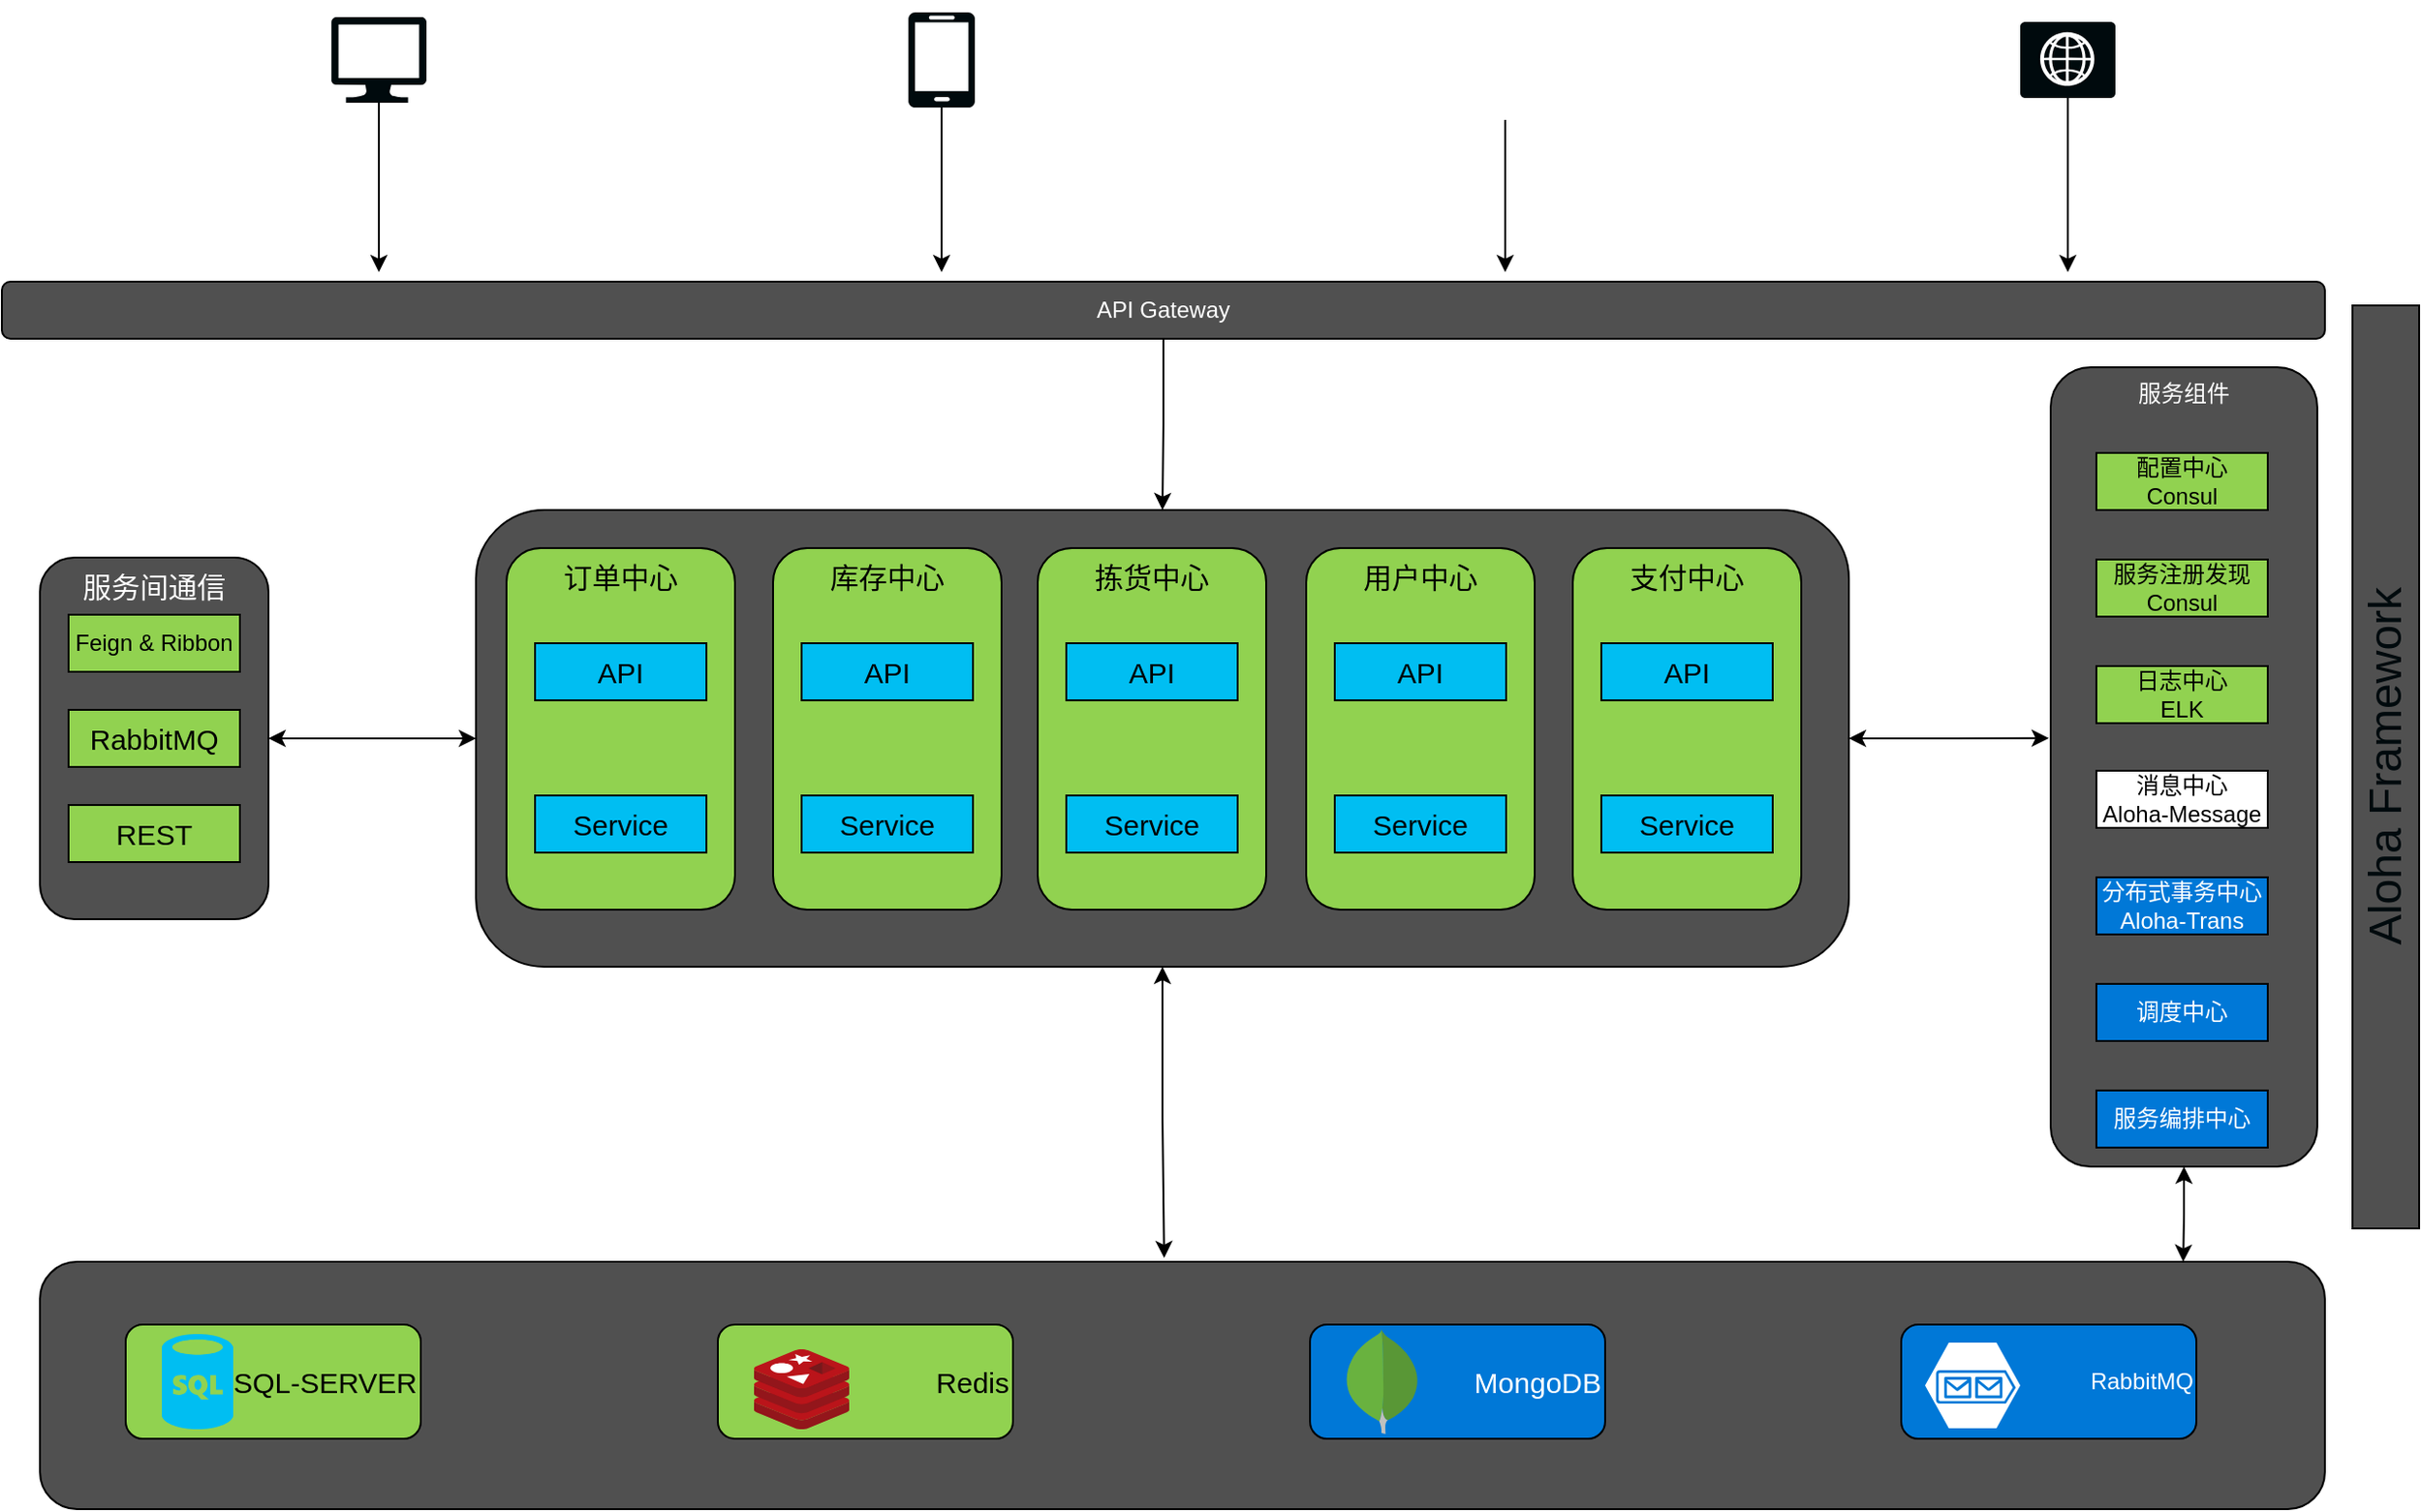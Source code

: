 <mxfile version="10.6.3" type="github"><diagram id="vjZcnNhIRQ-DqEdGVBbq" name="Page-1"><mxGraphModel dx="1640" dy="841" grid="1" gridSize="10" guides="1" tooltips="1" connect="1" arrows="1" fold="1" page="1" pageScale="1" pageWidth="850" pageHeight="1100" math="0" shadow="0"><root><mxCell id="0"/><mxCell id="1" parent="0"/><mxCell id="BeCCPYZEJHWpCmHRxL4g-48" style="edgeStyle=orthogonalEdgeStyle;rounded=0;orthogonalLoop=1;jettySize=auto;html=1;entryX=1;entryY=0.5;entryDx=0;entryDy=0;startArrow=classic;startFill=1;fontSize=15;" parent="1" source="BeCCPYZEJHWpCmHRxL4g-45" target="BeCCPYZEJHWpCmHRxL4g-16" edge="1"><mxGeometry relative="1" as="geometry"/></mxCell><mxCell id="BeCCPYZEJHWpCmHRxL4g-62" style="edgeStyle=orthogonalEdgeStyle;rounded=0;orthogonalLoop=1;jettySize=auto;html=1;entryX=-0.007;entryY=0.464;entryDx=0;entryDy=0;entryPerimeter=0;startArrow=classic;startFill=1;" parent="1" source="BeCCPYZEJHWpCmHRxL4g-45" target="BeCCPYZEJHWpCmHRxL4g-42" edge="1"><mxGeometry relative="1" as="geometry"/></mxCell><mxCell id="BeCCPYZEJHWpCmHRxL4g-75" style="edgeStyle=orthogonalEdgeStyle;rounded=0;orthogonalLoop=1;jettySize=auto;html=1;entryX=0.492;entryY=-0.015;entryDx=0;entryDy=0;entryPerimeter=0;startArrow=classic;startFill=1;fontSize=15;" parent="1" source="BeCCPYZEJHWpCmHRxL4g-45" target="BeCCPYZEJHWpCmHRxL4g-63" edge="1"><mxGeometry relative="1" as="geometry"/></mxCell><mxCell id="BeCCPYZEJHWpCmHRxL4g-45" value="" style="rounded=1;whiteSpace=wrap;html=1;fillColor=#505050;fontColor=#FFFFFF;fontSize=15;" parent="1" vertex="1"><mxGeometry x="289" y="345" width="721" height="240" as="geometry"/></mxCell><mxCell id="BeCCPYZEJHWpCmHRxL4g-50" style="edgeStyle=orthogonalEdgeStyle;rounded=0;orthogonalLoop=1;jettySize=auto;html=1;startArrow=none;startFill=0;" parent="1" source="BeCCPYZEJHWpCmHRxL4g-3" edge="1"><mxGeometry relative="1" as="geometry"><mxPoint x="238" y="220" as="targetPoint"/></mxGeometry></mxCell><mxCell id="BeCCPYZEJHWpCmHRxL4g-3" value="" style="verticalLabelPosition=bottom;html=1;verticalAlign=top;align=center;strokeColor=none;fillColor=#000A0D;shape=mxgraph.azure.computer;shadow=0;" parent="1" vertex="1"><mxGeometry x="213" y="86" width="50" height="45" as="geometry"/></mxCell><mxCell id="BeCCPYZEJHWpCmHRxL4g-51" style="edgeStyle=orthogonalEdgeStyle;rounded=0;orthogonalLoop=1;jettySize=auto;html=1;startArrow=none;startFill=0;" parent="1" source="BeCCPYZEJHWpCmHRxL4g-4" edge="1"><mxGeometry relative="1" as="geometry"><mxPoint x="533.5" y="220" as="targetPoint"/></mxGeometry></mxCell><mxCell id="BeCCPYZEJHWpCmHRxL4g-4" value="" style="verticalLabelPosition=bottom;html=1;verticalAlign=top;align=center;strokeColor=none;fillColor=#000A0D;shape=mxgraph.azure.mobile;shadow=0;" parent="1" vertex="1"><mxGeometry x="516" y="83.5" width="35" height="50" as="geometry"/></mxCell><mxCell id="BeCCPYZEJHWpCmHRxL4g-55" style="edgeStyle=orthogonalEdgeStyle;rounded=0;orthogonalLoop=1;jettySize=auto;html=1;startArrow=none;startFill=0;" parent="1" source="BeCCPYZEJHWpCmHRxL4g-7" edge="1"><mxGeometry relative="1" as="geometry"><mxPoint x="829.5" y="220" as="targetPoint"/></mxGeometry></mxCell><mxCell id="BeCCPYZEJHWpCmHRxL4g-7" value="" style="shape=image;html=1;verticalAlign=top;verticalLabelPosition=bottom;labelBackgroundColor=#ffffff;imageAspect=0;aspect=fixed;image=https://cdn0.iconfinder.com/data/icons/picons-social/57/66-wechat-128.png;shadow=0;" parent="1" vertex="1"><mxGeometry x="798" y="77" width="63" height="63" as="geometry"/></mxCell><mxCell id="BeCCPYZEJHWpCmHRxL4g-54" style="edgeStyle=orthogonalEdgeStyle;rounded=0;orthogonalLoop=1;jettySize=auto;html=1;startArrow=none;startFill=0;" parent="1" source="BeCCPYZEJHWpCmHRxL4g-9" edge="1"><mxGeometry relative="1" as="geometry"><mxPoint x="1125" y="220" as="targetPoint"/></mxGeometry></mxCell><mxCell id="BeCCPYZEJHWpCmHRxL4g-9" value="" style="verticalLabelPosition=bottom;html=1;verticalAlign=top;align=center;strokeColor=none;fillColor=#000A0D;shape=mxgraph.azure.web_role;shadow=0;" parent="1" vertex="1"><mxGeometry x="1100" y="88.5" width="50" height="40" as="geometry"/></mxCell><mxCell id="BeCCPYZEJHWpCmHRxL4g-56" style="edgeStyle=orthogonalEdgeStyle;rounded=0;orthogonalLoop=1;jettySize=auto;html=1;startArrow=none;startFill=0;" parent="1" source="BeCCPYZEJHWpCmHRxL4g-10" target="BeCCPYZEJHWpCmHRxL4g-45" edge="1"><mxGeometry relative="1" as="geometry"/></mxCell><mxCell id="BeCCPYZEJHWpCmHRxL4g-10" value="API Gateway" style="rounded=1;whiteSpace=wrap;html=1;fillColor=#505050;fontColor=#FFFFFF;" parent="1" vertex="1"><mxGeometry x="40" y="225" width="1220" height="30" as="geometry"/></mxCell><mxCell id="BeCCPYZEJHWpCmHRxL4g-16" value="服务间通信" style="rounded=1;whiteSpace=wrap;html=1;fillColor=#505050;horizontal=1;verticalAlign=top;fontColor=#FFFFFF;fontSize=15;" parent="1" vertex="1"><mxGeometry x="60" y="370" width="120" height="190" as="geometry"/></mxCell><mxCell id="BeCCPYZEJHWpCmHRxL4g-17" value="Feign &amp;amp; Ribbon" style="rounded=0;whiteSpace=wrap;html=1;fillColor=#91D250;fontSize=12;" parent="1" vertex="1"><mxGeometry x="75" y="400" width="90" height="30" as="geometry"/></mxCell><mxCell id="BeCCPYZEJHWpCmHRxL4g-18" value="RabbitMQ" style="rounded=0;whiteSpace=wrap;html=1;fillColor=#91D250;fontSize=15;" parent="1" vertex="1"><mxGeometry x="75" y="450" width="90" height="30" as="geometry"/></mxCell><mxCell id="BeCCPYZEJHWpCmHRxL4g-19" value="REST" style="rounded=0;whiteSpace=wrap;html=1;fillColor=#91D250;fontSize=15;" parent="1" vertex="1"><mxGeometry x="75" y="500" width="90" height="30" as="geometry"/></mxCell><mxCell id="BeCCPYZEJHWpCmHRxL4g-20" value="订单中心" style="rounded=1;whiteSpace=wrap;html=1;fillColor=#91D250;horizontal=1;verticalAlign=top;fontSize=15;" parent="1" vertex="1"><mxGeometry x="305" y="365" width="120" height="190" as="geometry"/></mxCell><mxCell id="BeCCPYZEJHWpCmHRxL4g-21" value="API" style="rounded=0;whiteSpace=wrap;html=1;fillColor=#00BEF2;fontSize=15;" parent="1" vertex="1"><mxGeometry x="320" y="415" width="90" height="30" as="geometry"/></mxCell><mxCell id="BeCCPYZEJHWpCmHRxL4g-22" value="Service" style="rounded=0;whiteSpace=wrap;html=1;fillColor=#00BEF2;fontSize=15;" parent="1" vertex="1"><mxGeometry x="320" y="495" width="90" height="30" as="geometry"/></mxCell><mxCell id="BeCCPYZEJHWpCmHRxL4g-26" value="库存中心" style="rounded=1;whiteSpace=wrap;html=1;fillColor=#91D250;horizontal=1;verticalAlign=top;fontSize=15;" parent="1" vertex="1"><mxGeometry x="445" y="365" width="120" height="190" as="geometry"/></mxCell><mxCell id="BeCCPYZEJHWpCmHRxL4g-27" value="API" style="rounded=0;whiteSpace=wrap;html=1;fillColor=#00BEF2;fontSize=15;" parent="1" vertex="1"><mxGeometry x="460" y="415" width="90" height="30" as="geometry"/></mxCell><mxCell id="BeCCPYZEJHWpCmHRxL4g-28" value="Service" style="rounded=0;whiteSpace=wrap;html=1;fillColor=#00BEF2;fontSize=15;" parent="1" vertex="1"><mxGeometry x="460" y="495" width="90" height="30" as="geometry"/></mxCell><mxCell id="BeCCPYZEJHWpCmHRxL4g-29" value="拣货中心" style="rounded=1;whiteSpace=wrap;html=1;fillColor=#91D250;horizontal=1;verticalAlign=top;fontSize=15;" parent="1" vertex="1"><mxGeometry x="584" y="365" width="120" height="190" as="geometry"/></mxCell><mxCell id="BeCCPYZEJHWpCmHRxL4g-30" value="API" style="rounded=0;whiteSpace=wrap;html=1;fillColor=#00BEF2;fontSize=15;" parent="1" vertex="1"><mxGeometry x="599" y="415" width="90" height="30" as="geometry"/></mxCell><mxCell id="BeCCPYZEJHWpCmHRxL4g-31" value="Service" style="rounded=0;whiteSpace=wrap;html=1;fillColor=#00BEF2;fontSize=15;" parent="1" vertex="1"><mxGeometry x="599" y="495" width="90" height="30" as="geometry"/></mxCell><mxCell id="BeCCPYZEJHWpCmHRxL4g-32" value="用户中心" style="rounded=1;whiteSpace=wrap;html=1;fillColor=#91D250;horizontal=1;verticalAlign=top;fontSize=15;" parent="1" vertex="1"><mxGeometry x="725" y="365" width="120" height="190" as="geometry"/></mxCell><mxCell id="BeCCPYZEJHWpCmHRxL4g-33" value="API" style="rounded=0;whiteSpace=wrap;html=1;fillColor=#00BEF2;fontSize=15;" parent="1" vertex="1"><mxGeometry x="740" y="415" width="90" height="30" as="geometry"/></mxCell><mxCell id="BeCCPYZEJHWpCmHRxL4g-34" value="Service" style="rounded=0;whiteSpace=wrap;html=1;fillColor=#00BEF2;fontSize=15;" parent="1" vertex="1"><mxGeometry x="740" y="495" width="90" height="30" as="geometry"/></mxCell><mxCell id="BeCCPYZEJHWpCmHRxL4g-35" value="支付中心" style="rounded=1;whiteSpace=wrap;html=1;fillColor=#91D250;horizontal=1;verticalAlign=top;fontSize=15;" parent="1" vertex="1"><mxGeometry x="865" y="365" width="120" height="190" as="geometry"/></mxCell><mxCell id="BeCCPYZEJHWpCmHRxL4g-36" value="API" style="rounded=0;whiteSpace=wrap;html=1;fillColor=#00BEF2;fontSize=15;" parent="1" vertex="1"><mxGeometry x="880" y="415" width="90" height="30" as="geometry"/></mxCell><mxCell id="BeCCPYZEJHWpCmHRxL4g-37" value="Service" style="rounded=0;whiteSpace=wrap;html=1;fillColor=#00BEF2;fontSize=15;" parent="1" vertex="1"><mxGeometry x="880" y="495" width="90" height="30" as="geometry"/></mxCell><mxCell id="BeCCPYZEJHWpCmHRxL4g-74" style="edgeStyle=orthogonalEdgeStyle;rounded=0;orthogonalLoop=1;jettySize=auto;html=1;entryX=0.938;entryY=0;entryDx=0;entryDy=0;entryPerimeter=0;startArrow=classic;startFill=1;" parent="1" source="BeCCPYZEJHWpCmHRxL4g-42" target="BeCCPYZEJHWpCmHRxL4g-63" edge="1"><mxGeometry relative="1" as="geometry"/></mxCell><mxCell id="BeCCPYZEJHWpCmHRxL4g-42" value="服务组件" style="rounded=1;whiteSpace=wrap;html=1;fillColor=#505050;horizontal=1;verticalAlign=top;fontColor=#FFFFFF;" parent="1" vertex="1"><mxGeometry x="1116" y="270" width="140" height="420" as="geometry"/></mxCell><mxCell id="BeCCPYZEJHWpCmHRxL4g-43" value="配置中心&lt;br&gt;Consul" style="rounded=0;whiteSpace=wrap;html=1;fillColor=#91D250;" parent="1" vertex="1"><mxGeometry x="1140" y="315" width="90" height="30" as="geometry"/></mxCell><mxCell id="BeCCPYZEJHWpCmHRxL4g-44" value="服务注册发现&lt;br&gt;Consul&lt;br&gt;" style="rounded=0;whiteSpace=wrap;html=1;fillColor=#91D250;" parent="1" vertex="1"><mxGeometry x="1140" y="371" width="90" height="30" as="geometry"/></mxCell><mxCell id="BeCCPYZEJHWpCmHRxL4g-57" value="日志中心&lt;br&gt;ELK&lt;br&gt;" style="rounded=0;whiteSpace=wrap;html=1;fillColor=#91D250;" parent="1" vertex="1"><mxGeometry x="1140" y="427" width="90" height="30" as="geometry"/></mxCell><mxCell id="BeCCPYZEJHWpCmHRxL4g-58" value="消息中心&lt;br&gt;Aloha-Message&lt;br&gt;" style="rounded=0;whiteSpace=wrap;html=1;fillColor=#FFFFFF;" parent="1" vertex="1"><mxGeometry x="1140" y="482" width="90" height="30" as="geometry"/></mxCell><mxCell id="BeCCPYZEJHWpCmHRxL4g-59" value="分布式事务中心&lt;br&gt;Aloha-Trans&lt;br&gt;" style="rounded=0;whiteSpace=wrap;html=1;fillColor=#0078D7;fontColor=#FFFFFF;" parent="1" vertex="1"><mxGeometry x="1140" y="538" width="90" height="30" as="geometry"/></mxCell><mxCell id="BeCCPYZEJHWpCmHRxL4g-60" value="调度中心" style="rounded=0;whiteSpace=wrap;html=1;fillColor=#0078D7;fontColor=#FFFFFF;" parent="1" vertex="1"><mxGeometry x="1140" y="594" width="90" height="30" as="geometry"/></mxCell><mxCell id="BeCCPYZEJHWpCmHRxL4g-61" value="服务编排中心" style="rounded=0;whiteSpace=wrap;html=1;fillColor=#0078D7;fontColor=#FFFFFF;" parent="1" vertex="1"><mxGeometry x="1140" y="650" width="90" height="30" as="geometry"/></mxCell><mxCell id="BeCCPYZEJHWpCmHRxL4g-63" value="" style="rounded=1;whiteSpace=wrap;html=1;shadow=0;fillColor=#505050;fontColor=#FFFFFF;" parent="1" vertex="1"><mxGeometry x="60" y="740" width="1200" height="130" as="geometry"/></mxCell><mxCell id="BeCCPYZEJHWpCmHRxL4g-64" value="SQL-SERVER" style="rounded=1;whiteSpace=wrap;html=1;shadow=0;fillColor=#91D250;align=right;fontSize=15;" parent="1" vertex="1"><mxGeometry x="105" y="773" width="155" height="60" as="geometry"/></mxCell><mxCell id="BeCCPYZEJHWpCmHRxL4g-65" value="" style="verticalLabelPosition=bottom;html=1;verticalAlign=top;align=center;strokeColor=none;fillColor=#00BEF2;shape=mxgraph.azure.sql_database;shadow=0;fontSize=15;" parent="1" vertex="1"><mxGeometry x="124" y="778" width="37.5" height="50" as="geometry"/></mxCell><mxCell id="BeCCPYZEJHWpCmHRxL4g-66" value="Redis" style="rounded=1;whiteSpace=wrap;html=1;shadow=0;fillColor=#91D250;align=right;labelPosition=center;verticalLabelPosition=middle;verticalAlign=middle;fontSize=15;" parent="1" vertex="1"><mxGeometry x="416" y="773" width="155" height="60" as="geometry"/></mxCell><mxCell id="BeCCPYZEJHWpCmHRxL4g-67" value="MongoDB" style="rounded=1;whiteSpace=wrap;html=1;shadow=0;fillColor=#0078D7;align=right;fontColor=#FFFFFF;fontSize=15;" parent="1" vertex="1"><mxGeometry x="727" y="773" width="155" height="60" as="geometry"/></mxCell><mxCell id="BeCCPYZEJHWpCmHRxL4g-68" value="RabbitMQ" style="rounded=1;whiteSpace=wrap;html=1;shadow=0;fillColor=#0078D7;align=right;fontColor=#FFFFFF;" parent="1" vertex="1"><mxGeometry x="1037.5" y="773" width="155" height="60" as="geometry"/></mxCell><mxCell id="BeCCPYZEJHWpCmHRxL4g-70" value="" style="aspect=fixed;html=1;perimeter=none;align=center;shadow=0;dashed=0;image;fontSize=15;image=img/lib/mscae/Cache_Redis_Product.svg;fillColor=#FFFFFF;" parent="1" vertex="1"><mxGeometry x="435" y="786" width="50" height="42" as="geometry"/></mxCell><mxCell id="BeCCPYZEJHWpCmHRxL4g-71" value="" style="dashed=0;outlineConnect=0;html=1;align=center;labelPosition=center;verticalLabelPosition=bottom;verticalAlign=top;shape=mxgraph.weblogos.mongodb;shadow=0;fillColor=#FFFFFF;fontSize=15;" parent="1" vertex="1"><mxGeometry x="745" y="775.5" width="40" height="55" as="geometry"/></mxCell><mxCell id="BeCCPYZEJHWpCmHRxL4g-73" value="" style="verticalLabelPosition=bottom;html=1;verticalAlign=top;align=center;strokeColor=none;fillColor=#FFFFFF;shape=mxgraph.azure.storage_queue;shadow=0;" parent="1" vertex="1"><mxGeometry x="1050" y="782.5" width="50" height="45" as="geometry"/></mxCell><mxCell id="FWuMYefMqymf54rjlHTp-2" value="Aloha Framework" style="rounded=0;whiteSpace=wrap;html=1;shadow=0;fillColor=#505050;fontSize=24;fontColor=#000A0D;align=center;horizontal=0;verticalAlign=middle;" vertex="1" parent="1"><mxGeometry x="1274.5" y="237.5" width="35" height="485" as="geometry"/></mxCell></root></mxGraphModel></diagram></mxfile>